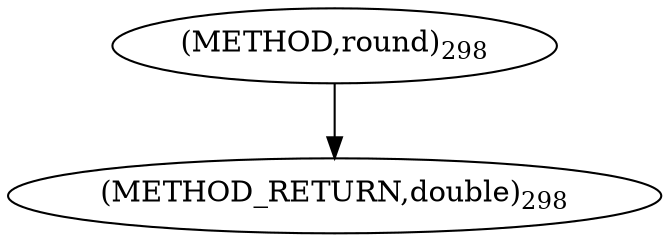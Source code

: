 digraph "round" {  
"6403" [label = <(METHOD,round)<SUB>298</SUB>> ]
"6405" [label = <(METHOD_RETURN,double)<SUB>298</SUB>> ]
  "6403" -> "6405" 
}
